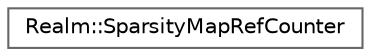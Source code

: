 digraph "Graphical Class Hierarchy"
{
 // LATEX_PDF_SIZE
  bgcolor="transparent";
  edge [fontname=Helvetica,fontsize=10,labelfontname=Helvetica,labelfontsize=10];
  node [fontname=Helvetica,fontsize=10,shape=box,height=0.2,width=0.4];
  rankdir="LR";
  Node0 [id="Node000000",label="Realm::SparsityMapRefCounter",height=0.2,width=0.4,color="grey40", fillcolor="white", style="filled",URL="$classRealm_1_1SparsityMapRefCounter.html",tooltip=" "];
}
